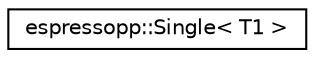digraph G
{
  edge [fontname="Helvetica",fontsize="10",labelfontname="Helvetica",labelfontsize="10"];
  node [fontname="Helvetica",fontsize="10",shape=record];
  rankdir="LR";
  Node1 [label="espressopp::Single\< T1 \>",height=0.2,width=0.4,color="black", fillcolor="white", style="filled",URL="$structespressopp_1_1Single.html"];
}

